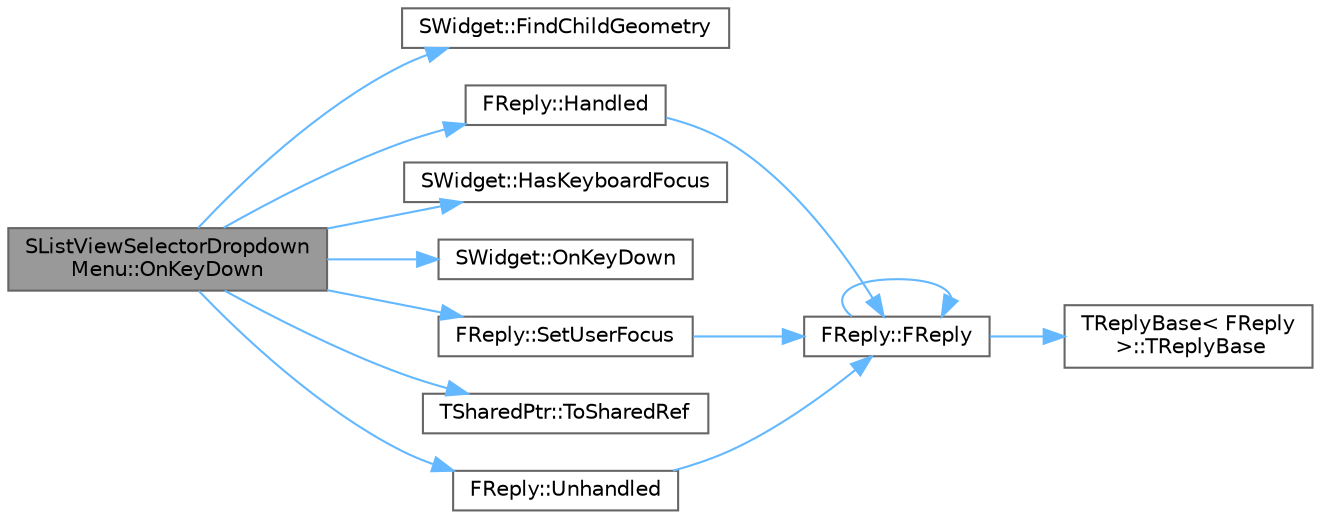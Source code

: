 digraph "SListViewSelectorDropdownMenu::OnKeyDown"
{
 // INTERACTIVE_SVG=YES
 // LATEX_PDF_SIZE
  bgcolor="transparent";
  edge [fontname=Helvetica,fontsize=10,labelfontname=Helvetica,labelfontsize=10];
  node [fontname=Helvetica,fontsize=10,shape=box,height=0.2,width=0.4];
  rankdir="LR";
  Node1 [id="Node000001",label="SListViewSelectorDropdown\lMenu::OnKeyDown",height=0.2,width=0.4,color="gray40", fillcolor="grey60", style="filled", fontcolor="black",tooltip="Called after a key is pressed when this widget has focus (this event bubbles if not handled)"];
  Node1 -> Node2 [id="edge1_Node000001_Node000002",color="steelblue1",style="solid",tooltip=" "];
  Node2 [id="Node000002",label="SWidget::FindChildGeometry",height=0.2,width=0.4,color="grey40", fillcolor="white", style="filled",URL="$dd/de2/classSWidget.html#a34bee12b3428270bc7a00500c2869490",tooltip="Find the geometry of a descendant widget."];
  Node1 -> Node3 [id="edge2_Node000001_Node000003",color="steelblue1",style="solid",tooltip=" "];
  Node3 [id="Node000003",label="FReply::Handled",height=0.2,width=0.4,color="grey40", fillcolor="white", style="filled",URL="$d1/d93/classFReply.html#af1dc4382b4be21e68dfe6454f34c791f",tooltip="An event should return a FReply::Handled() to let the system know that an event was handled."];
  Node3 -> Node4 [id="edge3_Node000003_Node000004",color="steelblue1",style="solid",tooltip=" "];
  Node4 [id="Node000004",label="FReply::FReply",height=0.2,width=0.4,color="grey40", fillcolor="white", style="filled",URL="$d1/d93/classFReply.html#a17b023666800ff427736ba11b538812d",tooltip="Hidden default constructor."];
  Node4 -> Node4 [id="edge4_Node000004_Node000004",color="steelblue1",style="solid",tooltip=" "];
  Node4 -> Node5 [id="edge5_Node000004_Node000005",color="steelblue1",style="solid",tooltip=" "];
  Node5 [id="Node000005",label="TReplyBase\< FReply\l \>::TReplyBase",height=0.2,width=0.4,color="grey40", fillcolor="white", style="filled",URL="$d9/dab/classTReplyBase.html#a1e9ad2234a336e01bf672bdb3ac91423",tooltip=" "];
  Node1 -> Node6 [id="edge6_Node000001_Node000006",color="steelblue1",style="solid",tooltip=" "];
  Node6 [id="Node000006",label="SWidget::HasKeyboardFocus",height=0.2,width=0.4,color="grey40", fillcolor="white", style="filled",URL="$dd/de2/classSWidget.html#a42fcec7bc681abf8391bb3dedc4b5b39",tooltip="Checks to see if this widget currently has the keyboard focus."];
  Node1 -> Node7 [id="edge7_Node000001_Node000007",color="steelblue1",style="solid",tooltip=" "];
  Node7 [id="Node000007",label="SWidget::OnKeyDown",height=0.2,width=0.4,color="grey40", fillcolor="white", style="filled",URL="$dd/de2/classSWidget.html#a8b9029084f9f76d413d81fb5021b9be9",tooltip="Called after a key is pressed when this widget has focus (this event bubbles if not handled)"];
  Node1 -> Node8 [id="edge8_Node000001_Node000008",color="steelblue1",style="solid",tooltip=" "];
  Node8 [id="Node000008",label="FReply::SetUserFocus",height=0.2,width=0.4,color="grey40", fillcolor="white", style="filled",URL="$d1/d93/classFReply.html#ad2b8596797c71078323e0ff290d64752",tooltip="An event should return FReply::Handled().SetUserFocus( SomeWidget ) as a means of asking the system t..."];
  Node8 -> Node4 [id="edge9_Node000008_Node000004",color="steelblue1",style="solid",tooltip=" "];
  Node1 -> Node9 [id="edge10_Node000001_Node000009",color="steelblue1",style="solid",tooltip=" "];
  Node9 [id="Node000009",label="TSharedPtr::ToSharedRef",height=0.2,width=0.4,color="grey40", fillcolor="white", style="filled",URL="$d8/d2f/classTSharedPtr.html#acea59fa031bb7cc8946d17d144bea616",tooltip="Converts a shared pointer to a shared reference."];
  Node1 -> Node10 [id="edge11_Node000001_Node000010",color="steelblue1",style="solid",tooltip=" "];
  Node10 [id="Node000010",label="FReply::Unhandled",height=0.2,width=0.4,color="grey40", fillcolor="white", style="filled",URL="$d1/d93/classFReply.html#aade9ec10b96ca5b6c514b7b6bccf30eb",tooltip="An event should return a FReply::Unhandled() to let the system know that an event was unhandled."];
  Node10 -> Node4 [id="edge12_Node000010_Node000004",color="steelblue1",style="solid",tooltip=" "];
}
